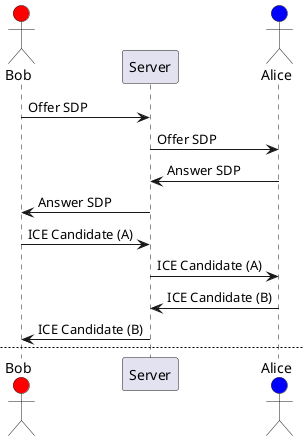 @startuml

actor Bob #red
participant Server
actor Alice #blue

Bob -> Server: Offer SDP
Server -> Alice: Offer SDP
Alice -> Server: Answer SDP
Server -> Bob: Answer SDP

Bob -> Server: ICE Candidate (A)
Server -> Alice: ICE Candidate (A)
Alice -> Server: ICE Candidate (B)
Server -> Bob: ICE Candidate (B)

newpage Connection Established
@enduml